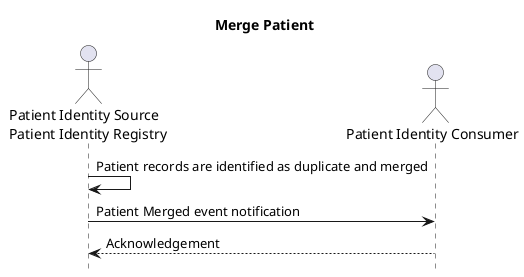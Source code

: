 @startuml

hide footbox

title Merge Patient

actor "Patient Identity Source \n Patient Identity Registry" as source
actor "Patient Identity Consumer" as consumer

source -> source: Patient records are identified as duplicate and merged
source -> consumer: Patient Merged event notification
consumer --> source: Acknowledgement

@enduml

